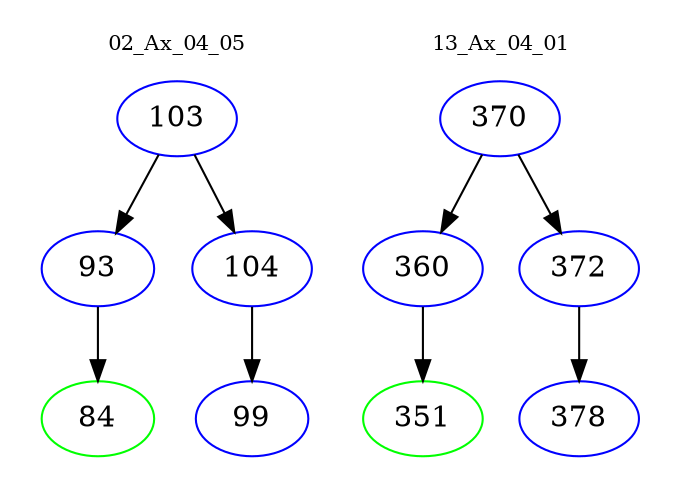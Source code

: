 digraph{
subgraph cluster_0 {
color = white
label = "02_Ax_04_05";
fontsize=10;
T0_103 [label="103", color="blue"]
T0_103 -> T0_93 [color="black"]
T0_93 [label="93", color="blue"]
T0_93 -> T0_84 [color="black"]
T0_84 [label="84", color="green"]
T0_103 -> T0_104 [color="black"]
T0_104 [label="104", color="blue"]
T0_104 -> T0_99 [color="black"]
T0_99 [label="99", color="blue"]
}
subgraph cluster_1 {
color = white
label = "13_Ax_04_01";
fontsize=10;
T1_370 [label="370", color="blue"]
T1_370 -> T1_360 [color="black"]
T1_360 [label="360", color="blue"]
T1_360 -> T1_351 [color="black"]
T1_351 [label="351", color="green"]
T1_370 -> T1_372 [color="black"]
T1_372 [label="372", color="blue"]
T1_372 -> T1_378 [color="black"]
T1_378 [label="378", color="blue"]
}
}
